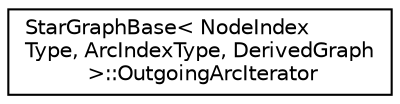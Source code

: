 digraph "Graphical Class Hierarchy"
{
 // LATEX_PDF_SIZE
  edge [fontname="Helvetica",fontsize="10",labelfontname="Helvetica",labelfontsize="10"];
  node [fontname="Helvetica",fontsize="10",shape=record];
  rankdir="LR";
  Node0 [label="StarGraphBase\< NodeIndex\lType, ArcIndexType, DerivedGraph\l \>::OutgoingArcIterator",height=0.2,width=0.4,color="black", fillcolor="white", style="filled",URL="$classoperations__research_1_1_star_graph_base_1_1_outgoing_arc_iterator.html",tooltip=" "];
}

